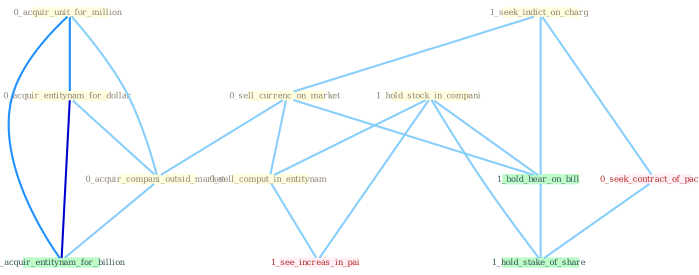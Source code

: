 Graph G{ 
    node
    [shape=polygon,style=filled,width=.5,height=.06,color="#BDFCC9",fixedsize=true,fontsize=4,
    fontcolor="#2f4f4f"];
    {node
    [color="#ffffe0", fontcolor="#8b7d6b"] "0_acquir_unit_for_million " "1_seek_indict_on_charg " "1_hold_stock_in_compani " "0_sell_currenc_on_market " "0_acquir_entitynam_for_dollar " "0_acquir_compani_outsid_market " "0_sell_comput_in_entitynam "}
{node [color="#fff0f5", fontcolor="#b22222"] "0_seek_contract_of_pact " "1_see_increas_in_pai "}
edge [color="#B0E2FF"];

	"0_acquir_unit_for_million " -- "0_acquir_entitynam_for_dollar " [w="2", color="#1e90ff" , len=0.8];
	"0_acquir_unit_for_million " -- "0_acquir_compani_outsid_market " [w="1", color="#87cefa" ];
	"0_acquir_unit_for_million " -- "0_acquir_entitynam_for_billion " [w="2", color="#1e90ff" , len=0.8];
	"1_seek_indict_on_charg " -- "0_sell_currenc_on_market " [w="1", color="#87cefa" ];
	"1_seek_indict_on_charg " -- "0_seek_contract_of_pact " [w="1", color="#87cefa" ];
	"1_seek_indict_on_charg " -- "1_hold_hear_on_bill " [w="1", color="#87cefa" ];
	"1_hold_stock_in_compani " -- "0_sell_comput_in_entitynam " [w="1", color="#87cefa" ];
	"1_hold_stock_in_compani " -- "1_see_increas_in_pai " [w="1", color="#87cefa" ];
	"1_hold_stock_in_compani " -- "1_hold_hear_on_bill " [w="1", color="#87cefa" ];
	"1_hold_stock_in_compani " -- "1_hold_stake_of_share " [w="1", color="#87cefa" ];
	"0_sell_currenc_on_market " -- "0_acquir_compani_outsid_market " [w="1", color="#87cefa" ];
	"0_sell_currenc_on_market " -- "0_sell_comput_in_entitynam " [w="1", color="#87cefa" ];
	"0_sell_currenc_on_market " -- "1_hold_hear_on_bill " [w="1", color="#87cefa" ];
	"0_acquir_entitynam_for_dollar " -- "0_acquir_compani_outsid_market " [w="1", color="#87cefa" ];
	"0_acquir_entitynam_for_dollar " -- "0_acquir_entitynam_for_billion " [w="3", color="#0000cd" , len=0.6];
	"0_acquir_compani_outsid_market " -- "0_acquir_entitynam_for_billion " [w="1", color="#87cefa" ];
	"0_sell_comput_in_entitynam " -- "1_see_increas_in_pai " [w="1", color="#87cefa" ];
	"0_seek_contract_of_pact " -- "1_hold_stake_of_share " [w="1", color="#87cefa" ];
	"1_hold_hear_on_bill " -- "1_hold_stake_of_share " [w="1", color="#87cefa" ];
}